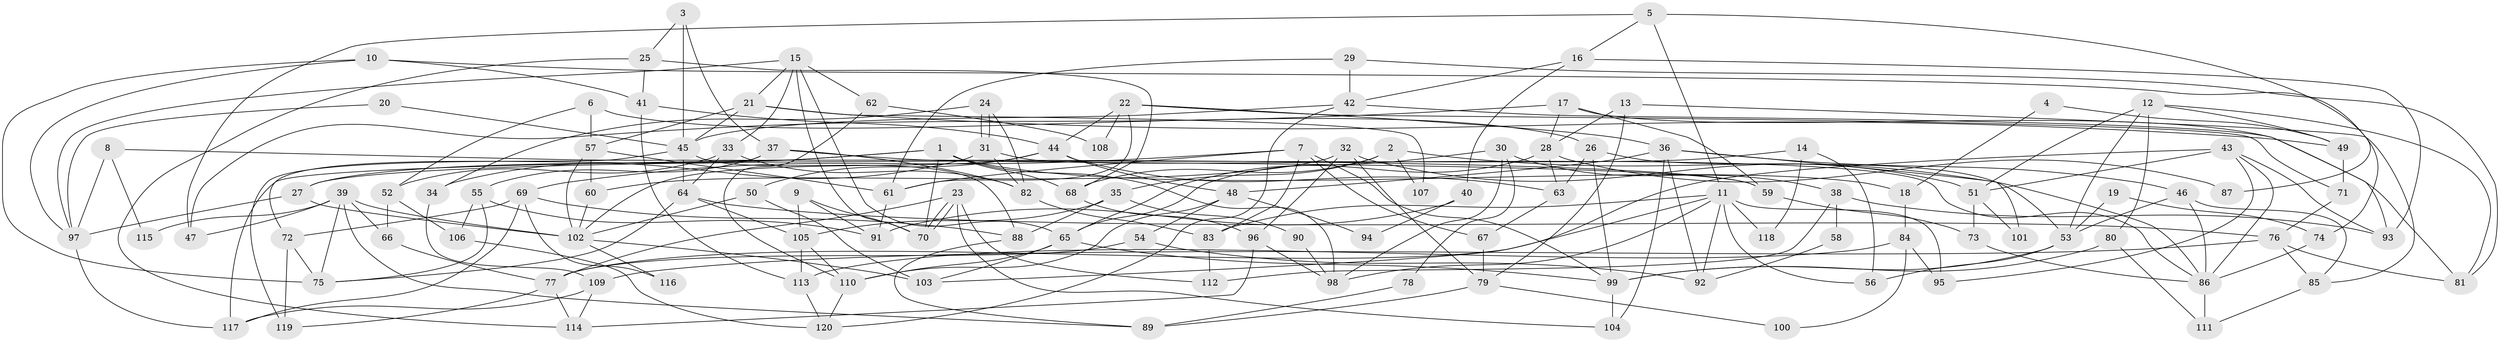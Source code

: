 // Generated by graph-tools (version 1.1) at 2025/26/03/09/25 03:26:21]
// undirected, 120 vertices, 240 edges
graph export_dot {
graph [start="1"]
  node [color=gray90,style=filled];
  1;
  2;
  3;
  4;
  5;
  6;
  7;
  8;
  9;
  10;
  11;
  12;
  13;
  14;
  15;
  16;
  17;
  18;
  19;
  20;
  21;
  22;
  23;
  24;
  25;
  26;
  27;
  28;
  29;
  30;
  31;
  32;
  33;
  34;
  35;
  36;
  37;
  38;
  39;
  40;
  41;
  42;
  43;
  44;
  45;
  46;
  47;
  48;
  49;
  50;
  51;
  52;
  53;
  54;
  55;
  56;
  57;
  58;
  59;
  60;
  61;
  62;
  63;
  64;
  65;
  66;
  67;
  68;
  69;
  70;
  71;
  72;
  73;
  74;
  75;
  76;
  77;
  78;
  79;
  80;
  81;
  82;
  83;
  84;
  85;
  86;
  87;
  88;
  89;
  90;
  91;
  92;
  93;
  94;
  95;
  96;
  97;
  98;
  99;
  100;
  101;
  102;
  103;
  104;
  105;
  106;
  107;
  108;
  109;
  110;
  111;
  112;
  113;
  114;
  115;
  116;
  117;
  118;
  119;
  120;
  1 -- 27;
  1 -- 98;
  1 -- 18;
  1 -- 68;
  1 -- 70;
  1 -- 117;
  2 -- 35;
  2 -- 68;
  2 -- 86;
  2 -- 107;
  3 -- 25;
  3 -- 45;
  3 -- 37;
  4 -- 18;
  4 -- 49;
  5 -- 47;
  5 -- 11;
  5 -- 16;
  5 -- 87;
  6 -- 57;
  6 -- 26;
  6 -- 52;
  7 -- 69;
  7 -- 99;
  7 -- 61;
  7 -- 67;
  7 -- 83;
  8 -- 97;
  8 -- 59;
  8 -- 115;
  9 -- 70;
  9 -- 105;
  9 -- 91;
  10 -- 75;
  10 -- 41;
  10 -- 74;
  10 -- 97;
  11 -- 92;
  11 -- 83;
  11 -- 56;
  11 -- 77;
  11 -- 95;
  11 -- 98;
  11 -- 118;
  12 -- 51;
  12 -- 49;
  12 -- 53;
  12 -- 80;
  12 -- 81;
  13 -- 79;
  13 -- 85;
  13 -- 28;
  14 -- 56;
  14 -- 27;
  14 -- 118;
  15 -- 70;
  15 -- 21;
  15 -- 33;
  15 -- 62;
  15 -- 65;
  15 -- 97;
  16 -- 42;
  16 -- 40;
  16 -- 93;
  17 -- 28;
  17 -- 93;
  17 -- 47;
  17 -- 59;
  18 -- 84;
  19 -- 53;
  19 -- 74;
  20 -- 45;
  20 -- 97;
  21 -- 57;
  21 -- 45;
  21 -- 49;
  21 -- 107;
  22 -- 44;
  22 -- 36;
  22 -- 61;
  22 -- 71;
  22 -- 108;
  23 -- 70;
  23 -- 70;
  23 -- 77;
  23 -- 104;
  23 -- 112;
  24 -- 34;
  24 -- 31;
  24 -- 31;
  24 -- 82;
  25 -- 41;
  25 -- 114;
  25 -- 68;
  26 -- 63;
  26 -- 53;
  26 -- 99;
  27 -- 102;
  27 -- 97;
  28 -- 65;
  28 -- 63;
  28 -- 87;
  29 -- 81;
  29 -- 61;
  29 -- 42;
  30 -- 65;
  30 -- 98;
  30 -- 38;
  30 -- 78;
  31 -- 82;
  31 -- 34;
  31 -- 86;
  32 -- 51;
  32 -- 60;
  32 -- 79;
  32 -- 96;
  33 -- 52;
  33 -- 64;
  33 -- 82;
  34 -- 109;
  35 -- 105;
  35 -- 88;
  35 -- 90;
  36 -- 46;
  36 -- 104;
  36 -- 48;
  36 -- 92;
  36 -- 101;
  37 -- 82;
  37 -- 55;
  37 -- 59;
  37 -- 72;
  38 -- 112;
  38 -- 58;
  38 -- 93;
  39 -- 102;
  39 -- 75;
  39 -- 47;
  39 -- 66;
  39 -- 89;
  39 -- 115;
  40 -- 91;
  40 -- 94;
  41 -- 44;
  41 -- 113;
  42 -- 45;
  42 -- 81;
  42 -- 120;
  43 -- 86;
  43 -- 93;
  43 -- 51;
  43 -- 95;
  43 -- 103;
  44 -- 48;
  44 -- 50;
  44 -- 63;
  44 -- 102;
  45 -- 119;
  45 -- 88;
  45 -- 64;
  46 -- 53;
  46 -- 86;
  46 -- 85;
  48 -- 110;
  48 -- 54;
  48 -- 94;
  49 -- 71;
  50 -- 103;
  50 -- 102;
  51 -- 73;
  51 -- 101;
  52 -- 66;
  52 -- 106;
  53 -- 99;
  53 -- 56;
  54 -- 77;
  54 -- 92;
  55 -- 91;
  55 -- 75;
  55 -- 106;
  57 -- 102;
  57 -- 61;
  57 -- 60;
  58 -- 92;
  59 -- 73;
  60 -- 102;
  61 -- 91;
  62 -- 110;
  62 -- 108;
  63 -- 67;
  64 -- 75;
  64 -- 76;
  64 -- 105;
  65 -- 99;
  65 -- 103;
  65 -- 110;
  66 -- 77;
  67 -- 79;
  68 -- 96;
  69 -- 117;
  69 -- 72;
  69 -- 88;
  69 -- 116;
  71 -- 76;
  72 -- 75;
  72 -- 119;
  73 -- 86;
  74 -- 86;
  76 -- 81;
  76 -- 85;
  76 -- 109;
  77 -- 114;
  77 -- 119;
  78 -- 89;
  79 -- 89;
  79 -- 100;
  80 -- 111;
  80 -- 99;
  82 -- 83;
  83 -- 112;
  84 -- 95;
  84 -- 113;
  84 -- 100;
  85 -- 111;
  86 -- 111;
  88 -- 89;
  90 -- 98;
  96 -- 98;
  96 -- 114;
  97 -- 117;
  99 -- 104;
  102 -- 103;
  102 -- 116;
  105 -- 110;
  105 -- 113;
  106 -- 120;
  109 -- 117;
  109 -- 114;
  110 -- 120;
  113 -- 120;
}
